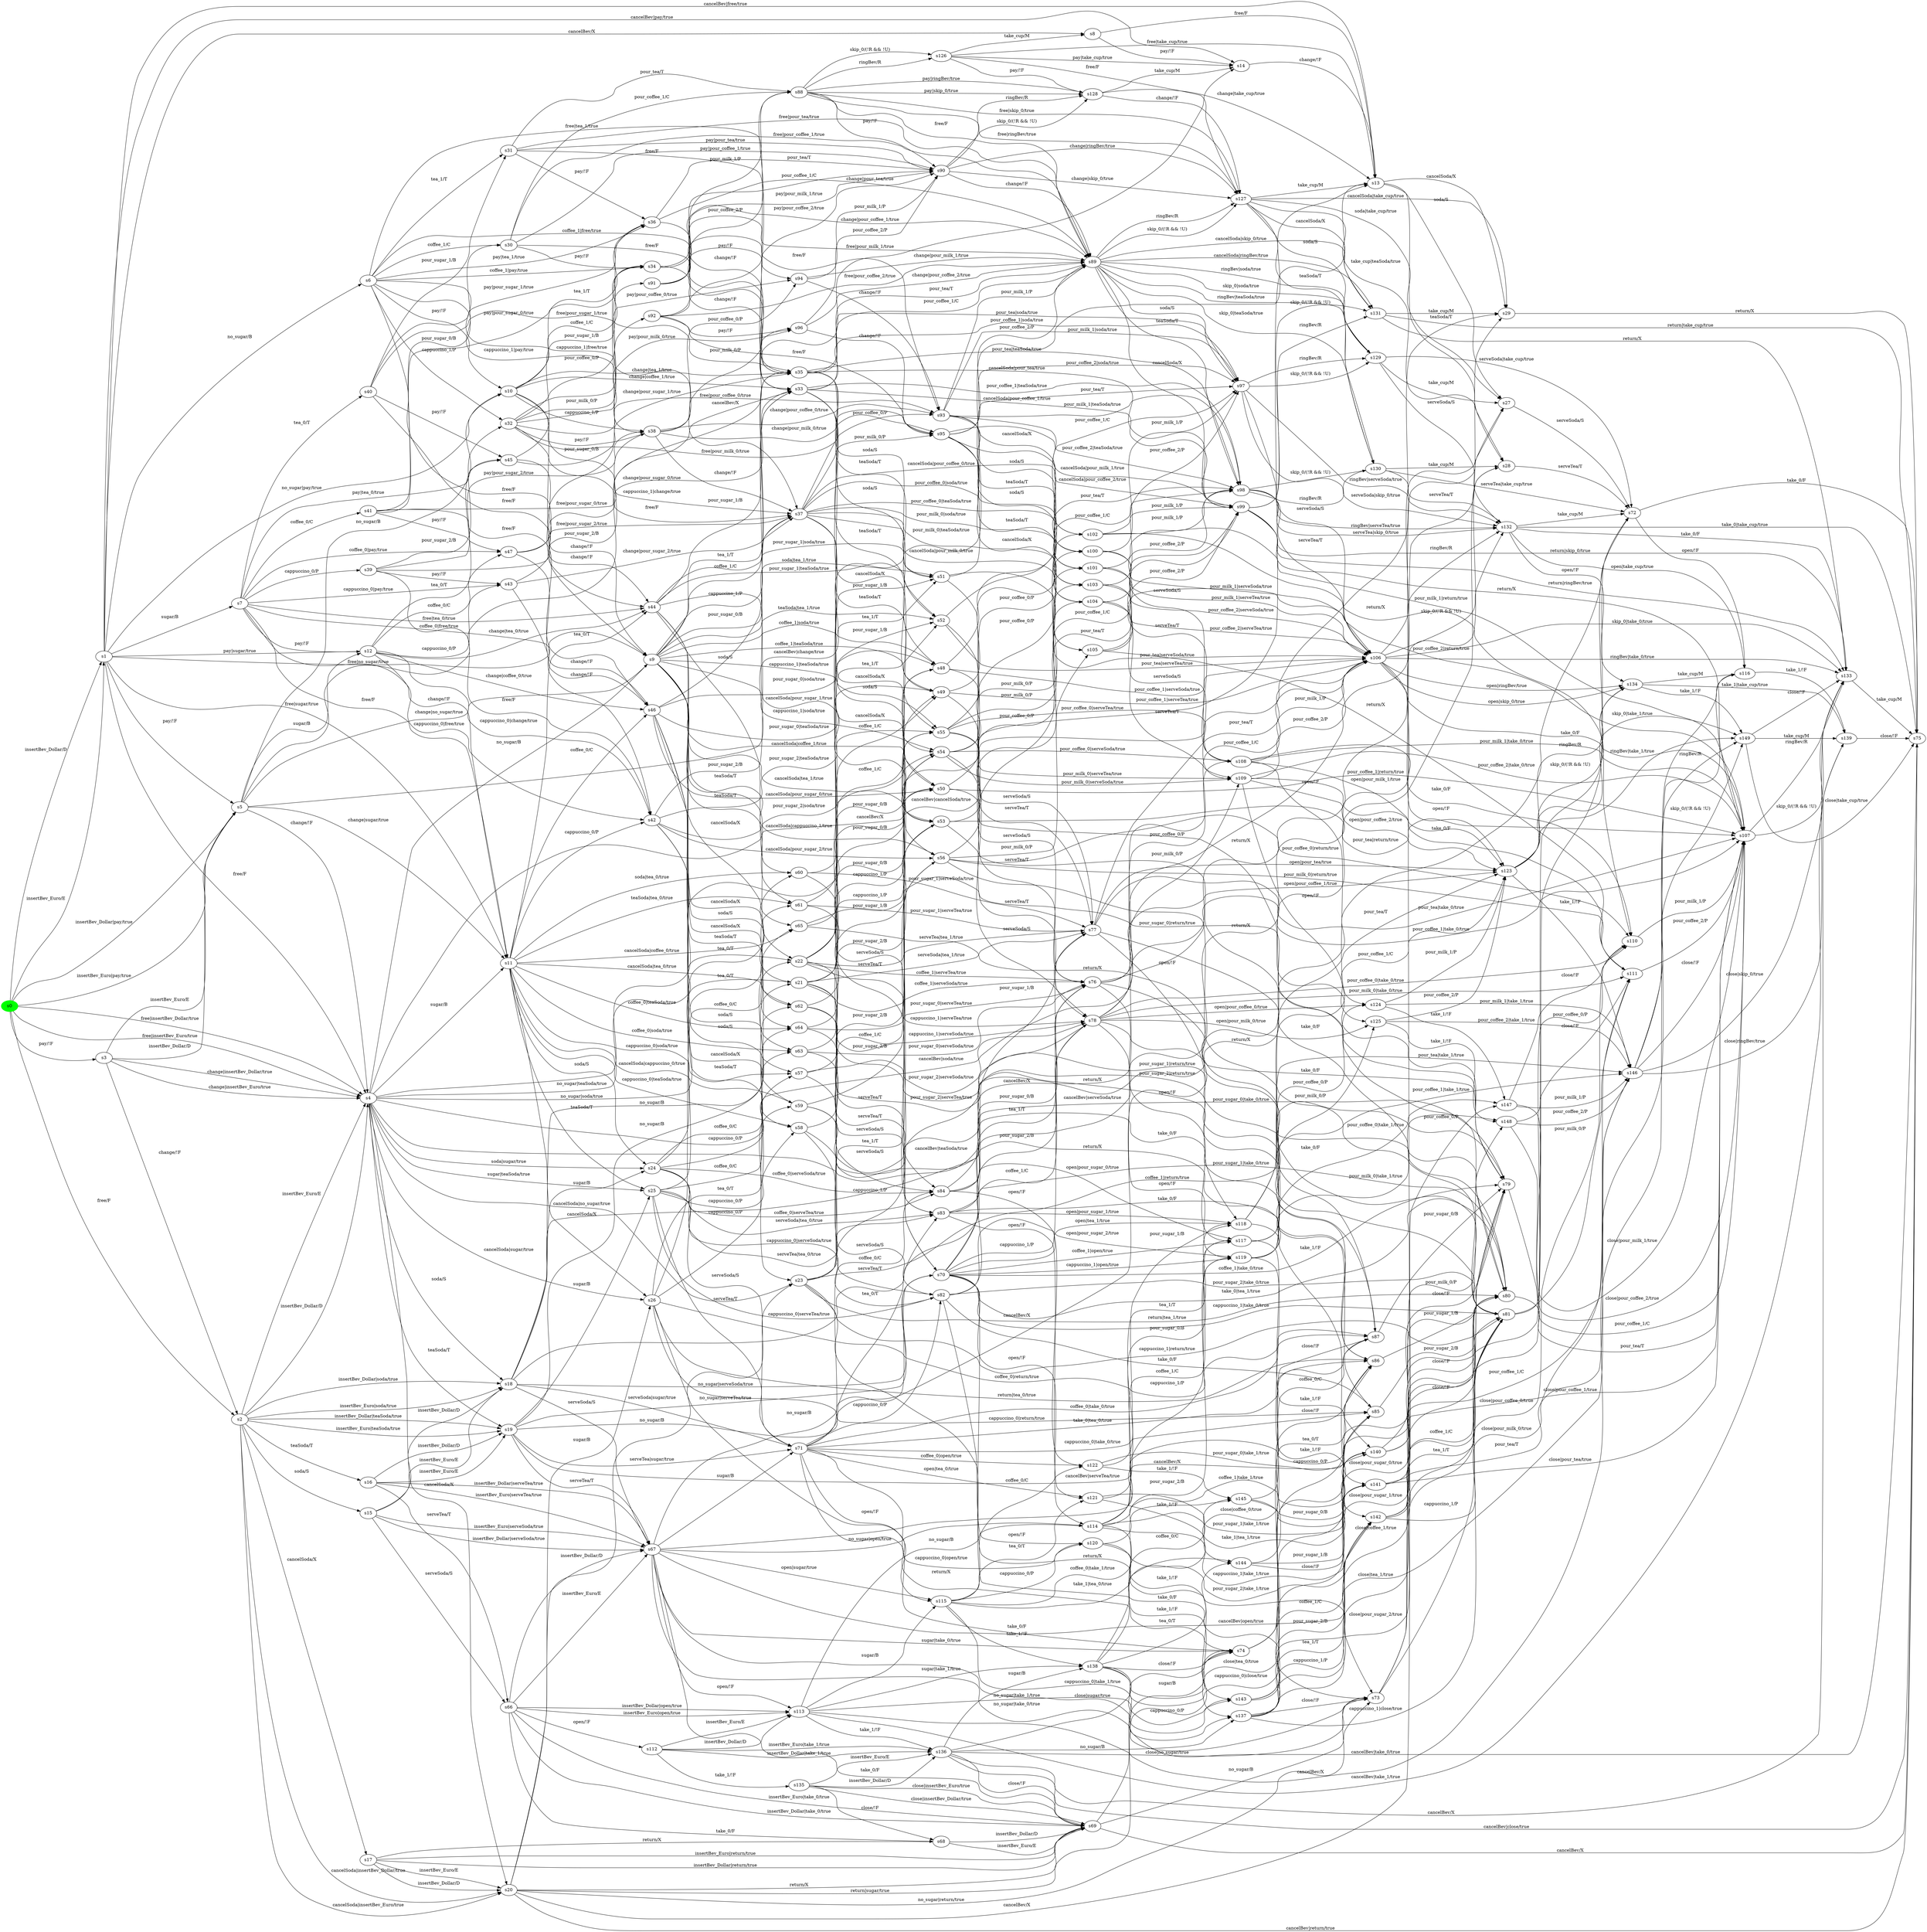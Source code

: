 digraph G {
rankdir=LR;
state0[ label = "s0", style=filled, color=green ];
state1 [ label = "s31" ];
state1 -> state2 [ label=" free/F " ];
state1 -> state3 [ label=" pay/!F " ];
state1 -> state4 [ label=" free|pour_tea/true " ];
state1 -> state5 [ label=" pay|pour_tea/true " ];
state1 -> state6 [ label=" pour_tea/T " ];
state7 [ label = "s30" ];
state7 -> state5 [ label=" pay|pour_coffee_1/true " ];
state7 -> state6 [ label=" pour_coffee_1/C " ];
state7 -> state4 [ label=" free|pour_coffee_1/true " ];
state7 -> state8 [ label=" free/F " ];
state7 -> state9 [ label=" pay/!F " ];
state8 [ label = "s33" ];
state8 -> state10 [ label=" teaSoda/T " ];
state8 -> state11 [ label=" soda/S " ];
state8 -> state12 [ label=" cancelSoda/X " ];
state8 -> state13 [ label=" pour_coffee_1|teaSoda/true " ];
state8 -> state14 [ label=" pour_coffee_1|soda/true " ];
state8 -> state15 [ label=" cancelSoda|pour_coffee_1/true " ];
state8 -> state4 [ label=" pour_coffee_1/C " ];
state16 [ label = "s32" ];
state16 -> state17 [ label=" pay|pour_coffee_0/true " ];
state16 -> state18 [ label=" pour_milk_0/P " ];
state16 -> state19 [ label=" pour_coffee_0/P " ];
state16 -> state20 [ label=" free|pour_coffee_0/true " ];
state16 -> state21 [ label=" free/F " ];
state16 -> state22 [ label=" pay/!F " ];
state16 -> state23 [ label=" pay|pour_milk_0/true " ];
state16 -> state24 [ label=" free|pour_milk_0/true " ];
state2 [ label = "s35" ];
state2 -> state25 [ label=" teaSoda/T " ];
state2 -> state26 [ label=" cancelSoda/X " ];
state2 -> state27 [ label=" soda/S " ];
state2 -> state13 [ label=" pour_tea|teaSoda/true " ];
state2 -> state14 [ label=" pour_tea|soda/true " ];
state2 -> state4 [ label=" pour_tea/T " ];
state2 -> state15 [ label=" cancelSoda|pour_tea/true " ];
state28 [ label = "s147" ];
state28 -> state29 [ label=" close|pour_milk_1/true " ];
state28 -> state30 [ label=" pour_milk_1/P " ];
state28 -> state31 [ label=" close/!F " ];
state30 [ label = "s146" ];
state30 -> state32 [ label=" close|skip_0/true " ];
state30 -> state32 [ label=" close|ringBev/true " ];
state30 -> state33 [ label=" ringBev/R " ];
state30 -> state33 [ label=" skip_0/(!R && !U) " ];
state30 -> state29 [ label=" close/!F " ];
state9 [ label = "s34" ];
state9 -> state4 [ label=" change|pour_coffee_1/true " ];
state9 -> state5 [ label=" pour_coffee_1/C " ];
state9 -> state8 [ label=" change/!F " ];
state33 [ label = "s149" ];
state33 -> state34 [ label=" close|take_cup/true " ];
state33 -> state35 [ label=" take_cup/M " ];
state33 -> state32 [ label=" close/!F " ];
state21 [ label = "s37" ];
state21 -> state36 [ label=" pour_milk_0|teaSoda/true " ];
state21 -> state37 [ label=" teaSoda/T " ];
state21 -> state38 [ label=" pour_coffee_0|soda/true " ];
state21 -> state39 [ label=" soda/S " ];
state21 -> state40 [ label=" cancelSoda|pour_coffee_0/true " ];
state21 -> state41 [ label=" pour_milk_0|soda/true " ];
state21 -> state42 [ label=" cancelSoda|pour_milk_0/true " ];
state21 -> state43 [ label=" cancelSoda/X " ];
state21 -> state44 [ label=" pour_coffee_0|teaSoda/true " ];
state21 -> state24 [ label=" pour_milk_0/P " ];
state21 -> state20 [ label=" pour_coffee_0/P " ];
state3 [ label = "s36" ];
state3 -> state4 [ label=" change|pour_tea/true " ];
state3 -> state5 [ label=" pour_tea/T " ];
state3 -> state2 [ label=" change/!F " ];
state45 [ label = "s148" ];
state45 -> state30 [ label=" pour_coffee_2/P " ];
state45 -> state46 [ label=" close/!F " ];
state45 -> state29 [ label=" close|pour_coffee_2/true " ];
state47 [ label = "s39" ];
state47 -> state48 [ label=" pay/!F " ];
state47 -> state22 [ label=" pay|pour_sugar_2/true " ];
state47 -> state16 [ label=" pour_sugar_2/B " ];
state47 -> state21 [ label=" free|pour_sugar_2/true " ];
state47 -> state49 [ label=" free/F " ];
state22 [ label = "s38" ];
state22 -> state20 [ label=" change|pour_coffee_0/true " ];
state22 -> state23 [ label=" pour_milk_0/P " ];
state22 -> state17 [ label=" pour_coffee_0/P " ];
state22 -> state24 [ label=" change|pour_milk_0/true " ];
state22 -> state21 [ label=" change/!F " ];
state0 -> state50 [ label=" pay/!F " ];
state0 -> state51 [ label=" insertBev_Dollar/D " ];
state0 -> state51 [ label=" insertBev_Euro/E " ];
state0 -> state52 [ label=" free/F " ];
state0 -> state53 [ label=" free|insertBev_Euro/true " ];
state0 -> state53 [ label=" free|insertBev_Dollar/true " ];
state0 -> state54 [ label=" insertBev_Dollar|pay/true " ];
state0 -> state54 [ label=" insertBev_Euro|pay/true " ];
state51 [ label = "s1" ];
state51 -> state55 [ label=" free|no_sugar/true " ];
state51 -> state56 [ label=" sugar/B " ];
state51 -> state57 [ label=" cancelBev|pay/true " ];
state51 -> state58 [ label=" no_sugar/B " ];
state51 -> state59 [ label=" cancelBev/X " ];
state51 -> state60 [ label=" free|sugar/true " ];
state51 -> state54 [ label=" pay/!F " ];
state51 -> state61 [ label=" pay|sugar/true " ];
state51 -> state53 [ label=" free/F " ];
state51 -> state62 [ label=" no_sugar|pay/true " ];
state51 -> state63 [ label=" cancelBev|free/true " ];
state52 [ label = "s2" ];
state52 -> state64 [ label=" insertBev_Dollar|soda/true " ];
state52 -> state64 [ label=" insertBev_Euro|soda/true " ];
state52 -> state53 [ label=" insertBev_Euro/E " ];
state52 -> state53 [ label=" insertBev_Dollar/D " ];
state52 -> state65 [ label=" teaSoda/T " ];
state52 -> state66 [ label=" insertBev_Euro|teaSoda/true " ];
state52 -> state66 [ label=" insertBev_Dollar|teaSoda/true " ];
state52 -> state67 [ label=" soda/S " ];
state52 -> state68 [ label=" cancelSoda|insertBev_Dollar/true " ];
state52 -> state68 [ label=" cancelSoda|insertBev_Euro/true " ];
state52 -> state69 [ label=" cancelSoda/X " ];
state50 [ label = "s3" ];
state50 -> state54 [ label=" insertBev_Dollar/D " ];
state50 -> state54 [ label=" insertBev_Euro/E " ];
state50 -> state53 [ label=" change|insertBev_Dollar/true " ];
state50 -> state53 [ label=" change|insertBev_Euro/true " ];
state50 -> state52 [ label=" change/!F " ];
state53 [ label = "s4" ];
state53 -> state66 [ label=" teaSoda/T " ];
state53 -> state70 [ label=" cancelBev|cancelSoda/true " ];
state53 -> state71 [ label=" no_sugar|teaSoda/true " ];
state53 -> state72 [ label=" soda|sugar/true " ];
state53 -> state64 [ label=" soda/S " ];
state53 -> state73 [ label=" cancelSoda|no_sugar/true " ];
state53 -> state60 [ label=" sugar/B " ];
state53 -> state74 [ label=" cancelSoda|sugar/true " ];
state53 -> state75 [ label=" no_sugar|soda/true " ];
state53 -> state76 [ label=" cancelBev|teaSoda/true " ];
state53 -> state77 [ label=" cancelBev|soda/true " ];
state53 -> state68 [ label=" cancelSoda/X " ];
state53 -> state55 [ label=" no_sugar/B " ];
state53 -> state63 [ label=" cancelBev/X " ];
state53 -> state78 [ label=" sugar|teaSoda/true " ];
state54 [ label = "s5" ];
state54 -> state61 [ label=" sugar/B " ];
state54 -> state62 [ label=" no_sugar/B " ];
state54 -> state53 [ label=" change/!F " ];
state54 -> state55 [ label=" change|no_sugar/true " ];
state54 -> state57 [ label=" cancelBev/X " ];
state54 -> state63 [ label=" cancelBev|change/true " ];
state54 -> state60 [ label=" change|sugar/true " ];
state58 [ label = "s6" ];
state58 -> state9 [ label=" coffee_1|pay/true " ];
state58 -> state62 [ label=" pay/!F " ];
state58 -> state1 [ label=" tea_1/T " ];
state58 -> state3 [ label=" pay|tea_1/true " ];
state58 -> state16 [ label=" cappuccino_1/P " ];
state58 -> state55 [ label=" free/F " ];
state58 -> state21 [ label=" cappuccino_1|free/true " ];
state58 -> state7 [ label=" coffee_1/C " ];
state58 -> state22 [ label=" cappuccino_1|pay/true " ];
state58 -> state2 [ label=" free|tea_1/true " ];
state58 -> state8 [ label=" coffee_1|free/true " ];
state56 [ label = "s7" ];
state56 -> state79 [ label=" coffee_0/C " ];
state56 -> state80 [ label=" free|tea_0/true " ];
state56 -> state48 [ label=" cappuccino_0|pay/true " ];
state56 -> state49 [ label=" cappuccino_0|free/true " ];
state56 -> state61 [ label=" pay/!F " ];
state56 -> state81 [ label=" coffee_0|pay/true " ];
state56 -> state60 [ label=" free/F " ];
state56 -> state82 [ label=" pay|tea_0/true " ];
state56 -> state47 [ label=" cappuccino_0/P " ];
state56 -> state83 [ label=" tea_0/T " ];
state56 -> state84 [ label=" coffee_0|free/true " ];
state59 [ label = "s8" ];
state59 -> state57 [ label=" pay/!F " ];
state59 -> state63 [ label=" free/F " ];
state55 [ label = "s9" ];
state55 -> state8 [ label=" coffee_1/C " ];
state55 -> state12 [ label=" cancelSoda|coffee_1/true " ];
state55 -> state39 [ label=" cappuccino_1|soda/true " ];
state55 -> state73 [ label=" cancelSoda/X " ];
state55 -> state71 [ label=" teaSoda/T " ];
state55 -> state27 [ label=" soda|tea_1/true " ];
state55 -> state25 [ label=" teaSoda|tea_1/true " ];
state55 -> state21 [ label=" cappuccino_1/P " ];
state55 -> state2 [ label=" tea_1/T " ];
state55 -> state75 [ label=" soda/S " ];
state55 -> state11 [ label=" coffee_1|soda/true " ];
state55 -> state26 [ label=" cancelSoda|tea_1/true " ];
state55 -> state10 [ label=" coffee_1|teaSoda/true " ];
state55 -> state43 [ label=" cancelSoda|cappuccino_1/true " ];
state55 -> state37 [ label=" cappuccino_1|teaSoda/true " ];
state85 [ label = "s143" ];
state85 -> state86 [ label=" pour_sugar_2/B " ];
state85 -> state87 [ label=" close/!F " ];
state85 -> state88 [ label=" close|pour_sugar_2/true " ];
state86 [ label = "s142" ];
state86 -> state46 [ label=" close|pour_milk_0/true " ];
state86 -> state88 [ label=" close/!F " ];
state86 -> state45 [ label=" pour_milk_0/P " ];
state86 -> state28 [ label=" pour_coffee_0/P " ];
state86 -> state31 [ label=" close|pour_coffee_0/true " ];
state89 [ label = "s145" ];
state89 -> state90 [ label=" pour_sugar_0/B " ];
state89 -> state91 [ label=" close/!F " ];
state89 -> state92 [ label=" close|pour_sugar_0/true " ];
state93 [ label = "s144" ];
state93 -> state94 [ label=" close/!F " ];
state93 -> state95 [ label=" close|pour_sugar_1/true " ];
state93 -> state96 [ label=" pour_sugar_1/B " ];
state96 [ label = "s141" ];
state96 -> state29 [ label=" close|pour_tea/true " ];
state96 -> state95 [ label=" close/!F " ];
state96 -> state30 [ label=" pour_tea/T " ];
state83 [ label = "s40" ];
state83 -> state1 [ label=" pour_sugar_1/B " ];
state83 -> state2 [ label=" free|pour_sugar_1/true " ];
state83 -> state80 [ label=" free/F " ];
state83 -> state82 [ label=" pay/!F " ];
state83 -> state3 [ label=" pay|pour_sugar_1/true " ];
state90 [ label = "s140" ];
state90 -> state92 [ label=" close/!F " ];
state90 -> state30 [ label=" pour_coffee_1/C " ];
state90 -> state29 [ label=" close|pour_coffee_1/true " ];
state49 [ label = "s42" ];
state49 -> state43 [ label=" cancelSoda|pour_sugar_2/true " ];
state49 -> state21 [ label=" pour_sugar_2/B " ];
state49 -> state97 [ label=" teaSoda/T " ];
state49 -> state98 [ label=" soda/S " ];
state49 -> state39 [ label=" pour_sugar_2|soda/true " ];
state49 -> state99 [ label=" cancelSoda/X " ];
state49 -> state37 [ label=" pour_sugar_2|teaSoda/true " ];
state79 [ label = "s41" ];
state79 -> state84 [ label=" free/F " ];
state79 -> state81 [ label=" pay/!F " ];
state79 -> state9 [ label=" pay|pour_sugar_0/true " ];
state79 -> state7 [ label=" pour_sugar_0/B " ];
state79 -> state8 [ label=" free|pour_sugar_0/true " ];
state35 [ label = "s139" ];
state35 -> state34 [ label=" close/!F " ];
state80 [ label = "s44" ];
state80 -> state25 [ label=" pour_sugar_1|teaSoda/true " ];
state80 -> state26 [ label=" cancelSoda|pour_sugar_1/true " ];
state80 -> state100 [ label=" cancelSoda/X " ];
state80 -> state2 [ label=" pour_sugar_1/B " ];
state80 -> state101 [ label=" teaSoda/T " ];
state80 -> state27 [ label=" pour_sugar_1|soda/true " ];
state80 -> state102 [ label=" soda/S " ];
state48 [ label = "s43" ];
state48 -> state21 [ label=" change|pour_sugar_2/true " ];
state48 -> state49 [ label=" change/!F " ];
state48 -> state22 [ label=" pour_sugar_2/B " ];
state103 [ label = "s136" ];
state103 -> state104 [ label=" sugar/B " ];
state103 -> state105 [ label=" no_sugar/B " ];
state103 -> state106 [ label=" close/!F " ];
state103 -> state35 [ label=" cancelBev/X " ];
state103 -> state107 [ label=" close|no_sugar/true " ];
state103 -> state108 [ label=" close|sugar/true " ];
state103 -> state34 [ label=" cancelBev|close/true " ];
state84 [ label = "s46" ];
state84 -> state12 [ label=" cancelSoda|pour_sugar_0/true " ];
state84 -> state109 [ label=" cancelSoda/X " ];
state84 -> state8 [ label=" pour_sugar_0/B " ];
state84 -> state11 [ label=" pour_sugar_0|soda/true " ];
state84 -> state10 [ label=" pour_sugar_0|teaSoda/true " ];
state84 -> state110 [ label=" teaSoda/T " ];
state84 -> state111 [ label=" soda/S " ];
state112 [ label = "s135" ];
state112 -> state103 [ label=" insertBev_Euro/E " ];
state112 -> state103 [ label=" insertBev_Dollar/D " ];
state112 -> state106 [ label=" close|insertBev_Euro/true " ];
state112 -> state106 [ label=" close|insertBev_Dollar/true " ];
state112 -> state113 [ label=" close/!F " ];
state82 [ label = "s45" ];
state82 -> state2 [ label=" change|pour_sugar_1/true " ];
state82 -> state80 [ label=" change/!F " ];
state82 -> state3 [ label=" pour_sugar_1/B " ];
state104 [ label = "s138" ];
state104 -> state89 [ label=" coffee_0/C " ];
state104 -> state108 [ label=" close/!F " ];
state104 -> state94 [ label=" close|tea_0/true " ];
state104 -> state85 [ label=" cappuccino_0/P " ];
state104 -> state87 [ label=" cappuccino_0|close/true " ];
state104 -> state91 [ label=" close|coffee_0/true " ];
state104 -> state93 [ label=" tea_0/T " ];
state11 [ label = "s48" ];
state11 -> state114 [ label=" pour_coffee_1|serveSoda/true " ];
state11 -> state14 [ label=" pour_coffee_1/C " ];
state11 -> state115 [ label=" serveSoda/S " ];
state105 [ label = "s137" ];
state105 -> state86 [ label=" cappuccino_1/P " ];
state105 -> state88 [ label=" cappuccino_1|close/true " ];
state105 -> state92 [ label=" close|coffee_1/true " ];
state105 -> state96 [ label=" tea_1/T " ];
state105 -> state90 [ label=" coffee_1/C " ];
state105 -> state107 [ label=" close/!F " ];
state105 -> state95 [ label=" close|tea_1/true " ];
state81 [ label = "s47" ];
state81 -> state8 [ label=" change|pour_sugar_0/true " ];
state81 -> state84 [ label=" change/!F " ];
state81 -> state9 [ label=" pour_sugar_0/B " ];
state10 [ label = "s49" ];
state10 -> state115 [ label=" serveTea/T " ];
state10 -> state114 [ label=" pour_coffee_1|serveTea/true " ];
state10 -> state13 [ label=" pour_coffee_1/C " ];
state27 [ label = "s51" ];
state27 -> state116 [ label=" serveSoda/S " ];
state27 -> state114 [ label=" pour_tea|serveSoda/true " ];
state27 -> state14 [ label=" pour_tea/T " ];
state12 [ label = "s50" ];
state12 -> state15 [ label=" pour_coffee_1/C " ];
state12 -> state29 [ label=" pour_coffee_1|return/true " ];
state12 -> state92 [ label=" return/X " ];
state26 [ label = "s53" ];
state26 -> state95 [ label=" return/X " ];
state26 -> state15 [ label=" pour_tea/T " ];
state26 -> state29 [ label=" pour_tea|return/true " ];
state25 [ label = "s52" ];
state25 -> state114 [ label=" pour_tea|serveTea/true " ];
state25 -> state13 [ label=" pour_tea/T " ];
state25 -> state116 [ label=" serveTea/T " ];
state37 [ label = "s55" ];
state37 -> state117 [ label=" pour_milk_0|serveTea/true " ];
state37 -> state118 [ label=" serveTea/T " ];
state37 -> state119 [ label=" pour_coffee_0|serveTea/true " ];
state37 -> state36 [ label=" pour_milk_0/P " ];
state37 -> state44 [ label=" pour_coffee_0/P " ];
state39 [ label = "s54" ];
state39 -> state119 [ label=" pour_coffee_0|serveSoda/true " ];
state39 -> state117 [ label=" pour_milk_0|serveSoda/true " ];
state39 -> state41 [ label=" pour_milk_0/P " ];
state39 -> state118 [ label=" serveSoda/S " ];
state39 -> state38 [ label=" pour_coffee_0/P " ];
state98 [ label = "s57" ];
state98 -> state39 [ label=" pour_sugar_2/B " ];
state98 -> state120 [ label=" serveSoda/S " ];
state98 -> state118 [ label=" pour_sugar_2|serveSoda/true " ];
state43 [ label = "s56" ];
state43 -> state88 [ label=" return/X " ];
state43 -> state31 [ label=" pour_coffee_0|return/true " ];
state43 -> state42 [ label=" pour_milk_0/P " ];
state43 -> state40 [ label=" pour_coffee_0/P " ];
state43 -> state46 [ label=" pour_milk_0|return/true " ];
state99 [ label = "s59" ];
state99 -> state43 [ label=" pour_sugar_2/B " ];
state99 -> state88 [ label=" pour_sugar_2|return/true " ];
state99 -> state87 [ label=" return/X " ];
state97 [ label = "s58" ];
state97 -> state118 [ label=" pour_sugar_2|serveTea/true " ];
state97 -> state37 [ label=" pour_sugar_2/B " ];
state97 -> state120 [ label=" serveTea/T " ];
state102 [ label = "s60" ];
state102 -> state121 [ label=" serveSoda/S " ];
state102 -> state27 [ label=" pour_sugar_1/B " ];
state102 -> state116 [ label=" pour_sugar_1|serveSoda/true " ];
state100 [ label = "s62" ];
state100 -> state94 [ label=" return/X " ];
state100 -> state95 [ label=" pour_sugar_1|return/true " ];
state100 -> state26 [ label=" pour_sugar_1/B " ];
state101 [ label = "s61" ];
state101 -> state121 [ label=" serveTea/T " ];
state101 -> state25 [ label=" pour_sugar_1/B " ];
state101 -> state116 [ label=" pour_sugar_1|serveTea/true " ];
state110 [ label = "s64" ];
state110 -> state10 [ label=" pour_sugar_0/B " ];
state110 -> state115 [ label=" pour_sugar_0|serveTea/true " ];
state110 -> state122 [ label=" serveTea/T " ];
state111 [ label = "s63" ];
state111 -> state115 [ label=" pour_sugar_0|serveSoda/true " ];
state111 -> state122 [ label=" serveSoda/S " ];
state111 -> state11 [ label=" pour_sugar_0/B " ];
state123 [ label = "s66" ];
state123 -> state113 [ label=" take_0/F " ];
state123 -> state124 [ label=" insertBev_Dollar|open/true " ];
state123 -> state124 [ label=" insertBev_Euro|open/true " ];
state123 -> state125 [ label=" open/!F " ];
state123 -> state106 [ label=" insertBev_Euro|take_0/true " ];
state123 -> state106 [ label=" insertBev_Dollar|take_0/true " ];
state123 -> state126 [ label=" insertBev_Euro/E " ];
state123 -> state126 [ label=" insertBev_Dollar/D " ];
state109 [ label = "s65" ];
state109 -> state92 [ label=" pour_sugar_0|return/true " ];
state109 -> state12 [ label=" pour_sugar_0/B " ];
state109 -> state91 [ label=" return/X " ];
state113 [ label = "s68" ];
state113 -> state106 [ label=" insertBev_Euro/E " ];
state113 -> state106 [ label=" insertBev_Dollar/D " ];
state126 [ label = "s67" ];
state126 -> state127 [ label=" cancelBev|open/true " ];
state126 -> state128 [ label=" cancelBev/X " ];
state126 -> state106 [ label=" take_0/F " ];
state126 -> state129 [ label=" no_sugar|open/true " ];
state126 -> state34 [ label=" cancelBev|take_0/true " ];
state126 -> state130 [ label=" sugar/B " ];
state126 -> state131 [ label=" open|sugar/true " ];
state126 -> state132 [ label=" no_sugar/B " ];
state126 -> state124 [ label=" open/!F " ];
state126 -> state108 [ label=" sugar|take_0/true " ];
state126 -> state107 [ label=" no_sugar|take_0/true " ];
state106 [ label = "s69" ];
state106 -> state34 [ label=" cancelBev/X " ];
state106 -> state108 [ label=" sugar/B " ];
state106 -> state107 [ label=" no_sugar/B " ];
state31 [ label = "s110" ];
state31 -> state29 [ label=" pour_milk_1/P " ];
state125 [ label = "s112" ];
state125 -> state112 [ label=" take_1/!F " ];
state125 -> state103 [ label=" insertBev_Euro|take_1/true " ];
state125 -> state103 [ label=" insertBev_Dollar|take_1/true " ];
state125 -> state124 [ label=" insertBev_Euro/E " ];
state125 -> state124 [ label=" insertBev_Dollar/D " ];
state46 [ label = "s111" ];
state46 -> state29 [ label=" pour_coffee_2/P " ];
state130 [ label = "s71" ];
state130 -> state133 [ label=" coffee_0|open/true " ];
state130 -> state134 [ label=" cappuccino_0|open/true " ];
state130 -> state121 [ label=" tea_0/T " ];
state130 -> state87 [ label=" cappuccino_0|take_0/true " ];
state130 -> state108 [ label=" take_0/F " ];
state130 -> state122 [ label=" coffee_0/C " ];
state130 -> state135 [ label=" open|tea_0/true " ];
state130 -> state91 [ label=" coffee_0|take_0/true " ];
state130 -> state94 [ label=" take_0|tea_0/true " ];
state130 -> state131 [ label=" open/!F " ];
state130 -> state120 [ label=" cappuccino_0/P " ];
state132 [ label = "s70" ];
state132 -> state115 [ label=" coffee_1/C " ];
state132 -> state136 [ label=" open|tea_1/true " ];
state132 -> state107 [ label=" take_0/F " ];
state132 -> state137 [ label=" cappuccino_1|open/true " ];
state132 -> state118 [ label=" cappuccino_1/P " ];
state132 -> state95 [ label=" take_0|tea_1/true " ];
state132 -> state129 [ label=" open/!F " ];
state132 -> state92 [ label=" coffee_1|take_0/true " ];
state132 -> state88 [ label=" cappuccino_1|take_0/true " ];
state132 -> state138 [ label=" coffee_1|open/true " ];
state132 -> state116 [ label=" tea_1/T " ];
state107 [ label = "s73" ];
state107 -> state95 [ label=" tea_1/T " ];
state107 -> state92 [ label=" coffee_1/C " ];
state107 -> state88 [ label=" cappuccino_1/P " ];
state128 [ label = "s72" ];
state128 -> state34 [ label=" take_0/F " ];
state128 -> state127 [ label=" open/!F " ];
state34 [ label = "s75" ];
state29 [ label = "s107" ];
state29 -> state32 [ label=" ringBev/R " ];
state29 -> state32 [ label=" skip_0/(!R && !U) " ];
state114 [ label = "s106" ];
state114 -> state29 [ label=" take_0/F " ];
state114 -> state32 [ label=" ringBev|take_0/true " ];
state114 -> state32 [ label=" skip_0|take_0/true " ];
state114 -> state139 [ label=" open|ringBev/true " ];
state114 -> state139 [ label=" open|skip_0/true " ];
state114 -> state140 [ label=" ringBev/R " ];
state114 -> state140 [ label=" skip_0/(!R && !U) " ];
state114 -> state141 [ label=" open/!F " ];
state108 [ label = "s74" ];
state108 -> state91 [ label=" coffee_0/C " ];
state108 -> state87 [ label=" cappuccino_0/P " ];
state108 -> state94 [ label=" tea_0/T " ];
state116 [ label = "s77" ];
state116 -> state29 [ label=" pour_tea|take_0/true " ];
state116 -> state136 [ label=" open/!F " ];
state116 -> state114 [ label=" pour_tea/T " ];
state116 -> state95 [ label=" take_0/F " ];
state116 -> state141 [ label=" open|pour_tea/true " ];
state117 [ label = "s109" ];
state117 -> state142 [ label=" open/!F " ];
state117 -> state141 [ label=" open|pour_coffee_2/true " ];
state117 -> state29 [ label=" pour_coffee_2|take_0/true " ];
state117 -> state46 [ label=" take_0/F " ];
state117 -> state114 [ label=" pour_coffee_2/P " ];
state115 [ label = "s76" ];
state115 -> state92 [ label=" take_0/F " ];
state115 -> state29 [ label=" pour_coffee_1|take_0/true " ];
state115 -> state141 [ label=" open|pour_coffee_1/true " ];
state115 -> state138 [ label=" open/!F " ];
state115 -> state114 [ label=" pour_coffee_1/C " ];
state119 [ label = "s108" ];
state119 -> state141 [ label=" open|pour_milk_1/true " ];
state119 -> state31 [ label=" take_0/F " ];
state119 -> state114 [ label=" pour_milk_1/P " ];
state119 -> state29 [ label=" pour_milk_1|take_0/true " ];
state119 -> state143 [ label=" open/!F " ];
state92 [ label = "s79" ];
state92 -> state29 [ label=" pour_coffee_1/C " ];
state41 [ label = "s103" ];
state41 -> state14 [ label=" pour_coffee_2/P " ];
state41 -> state117 [ label=" serveSoda/S " ];
state41 -> state114 [ label=" pour_coffee_2|serveSoda/true " ];
state40 [ label = "s102" ];
state40 -> state15 [ label=" pour_milk_1/P " ];
state40 -> state29 [ label=" pour_milk_1|return/true " ];
state40 -> state31 [ label=" return/X " ];
state118 [ label = "s78" ];
state118 -> state143 [ label=" open|pour_coffee_0/true " ];
state118 -> state46 [ label=" pour_milk_0|take_0/true " ];
state118 -> state137 [ label=" open/!F " ];
state118 -> state31 [ label=" pour_coffee_0|take_0/true " ];
state118 -> state117 [ label=" pour_milk_0/P " ];
state118 -> state119 [ label=" pour_coffee_0/P " ];
state118 -> state88 [ label=" take_0/F " ];
state118 -> state142 [ label=" open|pour_milk_0/true " ];
state42 [ label = "s105" ];
state42 -> state15 [ label=" pour_coffee_2/P " ];
state42 -> state46 [ label=" return/X " ];
state42 -> state29 [ label=" pour_coffee_2|return/true " ];
state36 [ label = "s104" ];
state36 -> state117 [ label=" serveTea/T " ];
state36 -> state114 [ label=" pour_coffee_2|serveTea/true " ];
state36 -> state13 [ label=" pour_coffee_2/P " ];
state44 [ label = "s101" ];
state44 -> state114 [ label=" pour_milk_1|serveTea/true " ];
state44 -> state13 [ label=" pour_milk_1/P " ];
state44 -> state119 [ label=" serveTea/T " ];
state95 [ label = "s80" ];
state95 -> state29 [ label=" pour_tea/T " ];
state38 [ label = "s100" ];
state38 -> state14 [ label=" pour_milk_1/P " ];
state38 -> state119 [ label=" serveSoda/S " ];
state38 -> state114 [ label=" pour_milk_1|serveSoda/true " ];
state120 [ label = "s82" ];
state120 -> state87 [ label=" take_0/F " ];
state120 -> state137 [ label=" open|pour_sugar_2/true " ];
state120 -> state134 [ label=" open/!F " ];
state120 -> state88 [ label=" pour_sugar_2|take_0/true " ];
state120 -> state118 [ label=" pour_sugar_2/B " ];
state88 [ label = "s81" ];
state88 -> state31 [ label=" pour_coffee_0/P " ];
state88 -> state46 [ label=" pour_milk_0/P " ];
state122 [ label = "s84" ];
state122 -> state138 [ label=" open|pour_sugar_0/true " ];
state122 -> state91 [ label=" take_0/F " ];
state122 -> state133 [ label=" open/!F " ];
state122 -> state115 [ label=" pour_sugar_0/B " ];
state122 -> state92 [ label=" pour_sugar_0|take_0/true " ];
state121 [ label = "s83" ];
state121 -> state116 [ label=" pour_sugar_1/B " ];
state121 -> state95 [ label=" pour_sugar_1|take_0/true " ];
state121 -> state94 [ label=" take_0/F " ];
state121 -> state136 [ label=" open|pour_sugar_1/true " ];
state121 -> state135 [ label=" open/!F " ];
state94 [ label = "s86" ];
state94 -> state95 [ label=" pour_sugar_1/B " ];
state87 [ label = "s85" ];
state87 -> state88 [ label=" pour_sugar_2/B " ];
state6 [ label = "s88" ];
state6 -> state4 [ label=" free/F " ];
state6 -> state5 [ label=" pay/!F " ];
state6 -> state144 [ label=" free|skip_0/true " ];
state6 -> state144 [ label=" free|ringBev/true " ];
state6 -> state145 [ label=" ringBev/R " ];
state6 -> state145 [ label=" skip_0/(!R && !U) " ];
state6 -> state146 [ label=" pay|ringBev/true " ];
state6 -> state146 [ label=" pay|skip_0/true " ];
state91 [ label = "s87" ];
state91 -> state92 [ label=" pour_sugar_0/B " ];
state4 [ label = "s89" ];
state4 -> state147 [ label=" cancelSoda|skip_0/true " ];
state4 -> state147 [ label=" cancelSoda|ringBev/true " ];
state4 -> state148 [ label=" ringBev|soda/true " ];
state4 -> state148 [ label=" skip_0|soda/true " ];
state4 -> state149 [ label=" skip_0|teaSoda/true " ];
state4 -> state149 [ label=" ringBev|teaSoda/true " ];
state4 -> state144 [ label=" ringBev/R " ];
state4 -> state144 [ label=" skip_0/(!R && !U) " ];
state4 -> state14 [ label=" soda/S " ];
state4 -> state15 [ label=" cancelSoda/X " ];
state4 -> state13 [ label=" teaSoda/T " ];
state140 [ label = "s132" ];
state140 -> state32 [ label=" take_0/F " ];
state140 -> state127 [ label=" open|take_cup/true " ];
state140 -> state34 [ label=" take_0|take_cup/true " ];
state140 -> state128 [ label=" take_cup/M " ];
state140 -> state139 [ label=" open/!F " ];
state147 [ label = "s131" ];
state147 -> state32 [ label=" return/X " ];
state147 -> state34 [ label=" return|take_cup/true " ];
state147 -> state70 [ label=" take_cup/M " ];
state139 [ label = "s134" ];
state139 -> state33 [ label=" take_1/!F " ];
state139 -> state127 [ label=" take_cup/M " ];
state139 -> state35 [ label=" take_1|take_cup/true " ];
state19 [ label = "s91" ];
state19 -> state4 [ label=" free|pour_milk_1/true " ];
state19 -> state5 [ label=" pay|pour_milk_1/true " ];
state19 -> state20 [ label=" free/F " ];
state19 -> state17 [ label=" pay/!F " ];
state19 -> state6 [ label=" pour_milk_1/P " ];
state32 [ label = "s133" ];
state32 -> state34 [ label=" take_cup/M " ];
state5 [ label = "s90" ];
state5 -> state146 [ label=" ringBev/R " ];
state5 -> state146 [ label=" skip_0/(!R && !U) " ];
state5 -> state144 [ label=" change|ringBev/true " ];
state5 -> state144 [ label=" change|skip_0/true " ];
state5 -> state4 [ label=" change/!F " ];
state20 [ label = "s93" ];
state20 -> state40 [ label=" cancelSoda/X " ];
state20 -> state14 [ label=" pour_milk_1|soda/true " ];
state20 -> state13 [ label=" pour_milk_1|teaSoda/true " ];
state20 -> state15 [ label=" cancelSoda|pour_milk_1/true " ];
state20 -> state44 [ label=" teaSoda/T " ];
state20 -> state38 [ label=" soda/S " ];
state20 -> state4 [ label=" pour_milk_1/P " ];
state18 [ label = "s92" ];
state18 -> state24 [ label=" free/F " ];
state18 -> state5 [ label=" pay|pour_coffee_2/true " ];
state18 -> state4 [ label=" free|pour_coffee_2/true " ];
state18 -> state6 [ label=" pour_coffee_2/P " ];
state18 -> state23 [ label=" pay/!F " ];
state149 [ label = "s130" ];
state149 -> state128 [ label=" serveTea|take_cup/true " ];
state149 -> state76 [ label=" take_cup/M " ];
state149 -> state140 [ label=" serveTea/T " ];
state24 [ label = "s95" ];
state24 -> state42 [ label=" cancelSoda/X " ];
state24 -> state13 [ label=" pour_coffee_2|teaSoda/true " ];
state24 -> state36 [ label=" teaSoda/T " ];
state24 -> state14 [ label=" pour_coffee_2|soda/true " ];
state24 -> state41 [ label=" soda/S " ];
state24 -> state4 [ label=" pour_coffee_2/P " ];
state24 -> state15 [ label=" cancelSoda|pour_coffee_2/true " ];
state17 [ label = "s94" ];
state17 -> state5 [ label=" pour_milk_1/P " ];
state17 -> state20 [ label=" change/!F " ];
state17 -> state4 [ label=" change|pour_milk_1/true " ];
state148 [ label = "s129" ];
state148 -> state77 [ label=" take_cup/M " ];
state148 -> state140 [ label=" serveSoda/S " ];
state148 -> state128 [ label=" serveSoda|take_cup/true " ];
state14 [ label = "s97" ];
state14 -> state140 [ label=" serveSoda|skip_0/true " ];
state14 -> state140 [ label=" ringBev|serveSoda/true " ];
state14 -> state148 [ label=" ringBev/R " ];
state14 -> state148 [ label=" skip_0/(!R && !U) " ];
state14 -> state114 [ label=" serveSoda/S " ];
state23 [ label = "s96" ];
state23 -> state5 [ label=" pour_coffee_2/P " ];
state23 -> state4 [ label=" change|pour_coffee_2/true " ];
state23 -> state24 [ label=" change/!F " ];
state146 [ label = "s128" ];
state146 -> state57 [ label=" take_cup/M " ];
state146 -> state63 [ label=" change|take_cup/true " ];
state146 -> state144 [ label=" change/!F " ];
state15 [ label = "s99" ];
state15 -> state29 [ label=" return/X " ];
state15 -> state147 [ label=" skip_0/(!R && !U) " ];
state15 -> state147 [ label=" ringBev/R " ];
state15 -> state32 [ label=" return|skip_0/true " ];
state15 -> state32 [ label=" return|ringBev/true " ];
state60 [ label = "s11" ];
state60 -> state72 [ label=" soda/S " ];
state60 -> state97 [ label=" cappuccino_0|teaSoda/true " ];
state60 -> state100 [ label=" cancelSoda|tea_0/true " ];
state60 -> state80 [ label=" tea_0/T " ];
state60 -> state84 [ label=" coffee_0/C " ];
state60 -> state74 [ label=" cancelSoda/X " ];
state60 -> state78 [ label=" teaSoda/T " ];
state60 -> state111 [ label=" coffee_0|soda/true " ];
state60 -> state49 [ label=" cappuccino_0/P " ];
state60 -> state101 [ label=" teaSoda|tea_0/true " ];
state60 -> state102 [ label=" soda|tea_0/true " ];
state60 -> state109 [ label=" cancelSoda|coffee_0/true " ];
state60 -> state98 [ label=" cappuccino_0|soda/true " ];
state60 -> state110 [ label=" coffee_0|teaSoda/true " ];
state60 -> state99 [ label=" cancelSoda|cappuccino_0/true " ];
state62 [ label = "s10" ];
state62 -> state8 [ label=" change|coffee_1/true " ];
state62 -> state22 [ label=" cappuccino_1/P " ];
state62 -> state21 [ label=" cappuccino_1|change/true " ];
state62 -> state2 [ label=" change|tea_1/true " ];
state62 -> state55 [ label=" change/!F " ];
state62 -> state3 [ label=" tea_1/T " ];
state62 -> state9 [ label=" coffee_1/C " ];
state13 [ label = "s98" ];
state13 -> state140 [ label=" ringBev|serveTea/true " ];
state13 -> state140 [ label=" serveTea|skip_0/true " ];
state13 -> state114 [ label=" serveTea/T " ];
state13 -> state149 [ label=" ringBev/R " ];
state13 -> state149 [ label=" skip_0/(!R && !U) " ];
state63 [ label = "s13" ];
state63 -> state77 [ label=" soda/S " ];
state63 -> state76 [ label=" teaSoda/T " ];
state63 -> state70 [ label=" cancelSoda/X " ];
state142 [ label = "s125" ];
state142 -> state45 [ label=" take_1/!F " ];
state142 -> state30 [ label=" pour_coffee_2|take_1/true " ];
state142 -> state141 [ label=" pour_coffee_2/P " ];
state61 [ label = "s12" ];
state61 -> state84 [ label=" change|coffee_0/true " ];
state61 -> state48 [ label=" cappuccino_0/P " ];
state61 -> state80 [ label=" change|tea_0/true " ];
state61 -> state60 [ label=" change/!F " ];
state61 -> state82 [ label=" tea_0/T " ];
state61 -> state81 [ label=" coffee_0/C " ];
state61 -> state49 [ label=" cappuccino_0|change/true " ];
state143 [ label = "s124" ];
state143 -> state28 [ label=" take_1/!F " ];
state143 -> state30 [ label=" pour_milk_1|take_1/true " ];
state143 -> state141 [ label=" pour_milk_1/P " ];
state144 [ label = "s127" ];
state144 -> state149 [ label=" teaSoda/T " ];
state144 -> state76 [ label=" take_cup|teaSoda/true " ];
state144 -> state148 [ label=" soda/S " ];
state144 -> state147 [ label=" cancelSoda/X " ];
state144 -> state77 [ label=" soda|take_cup/true " ];
state144 -> state70 [ label=" cancelSoda|take_cup/true " ];
state144 -> state63 [ label=" take_cup/M " ];
state67 [ label = "s15" ];
state67 -> state64 [ label=" insertBev_Dollar/D " ];
state67 -> state64 [ label=" insertBev_Euro/E " ];
state67 -> state126 [ label=" insertBev_Euro|serveSoda/true " ];
state67 -> state126 [ label=" insertBev_Dollar|serveSoda/true " ];
state67 -> state123 [ label=" serveSoda/S " ];
state57 [ label = "s14" ];
state57 -> state63 [ label=" change/!F " ];
state145 [ label = "s126" ];
state145 -> state57 [ label=" pay|take_cup/true " ];
state145 -> state63 [ label=" free|take_cup/true " ];
state145 -> state59 [ label=" take_cup/M " ];
state145 -> state146 [ label=" pay/!F " ];
state145 -> state144 [ label=" free/F " ];
state69 [ label = "s17" ];
state69 -> state106 [ label=" insertBev_Euro|return/true " ];
state69 -> state106 [ label=" insertBev_Dollar|return/true " ];
state69 -> state68 [ label=" insertBev_Euro/E " ];
state69 -> state68 [ label=" insertBev_Dollar/D " ];
state69 -> state113 [ label=" return/X " ];
state65 [ label = "s16" ];
state65 -> state126 [ label=" insertBev_Dollar|serveTea/true " ];
state65 -> state126 [ label=" insertBev_Euro|serveTea/true " ];
state65 -> state66 [ label=" insertBev_Dollar/D " ];
state65 -> state66 [ label=" insertBev_Euro/E " ];
state65 -> state123 [ label=" serveTea/T " ];
state66 [ label = "s19" ];
state66 -> state128 [ label=" cancelBev|serveTea/true " ];
state66 -> state126 [ label=" serveTea/T " ];
state66 -> state76 [ label=" cancelBev/X " ];
state66 -> state71 [ label=" no_sugar/B " ];
state66 -> state132 [ label=" no_sugar|serveTea/true " ];
state66 -> state78 [ label=" sugar/B " ];
state66 -> state130 [ label=" serveTea|sugar/true " ];
state64 [ label = "s18" ];
state64 -> state72 [ label=" sugar/B " ];
state64 -> state132 [ label=" no_sugar|serveSoda/true " ];
state64 -> state128 [ label=" cancelBev|serveSoda/true " ];
state64 -> state77 [ label=" cancelBev/X " ];
state64 -> state126 [ label=" serveSoda/S " ];
state64 -> state75 [ label=" no_sugar/B " ];
state64 -> state130 [ label=" serveSoda|sugar/true " ];
state135 [ label = "s121" ];
state135 -> state96 [ label=" pour_sugar_1|take_1/true " ];
state135 -> state93 [ label=" take_1/!F " ];
state135 -> state136 [ label=" pour_sugar_1/B " ];
state134 [ label = "s120" ];
state134 -> state85 [ label=" take_1/!F " ];
state134 -> state137 [ label=" pour_sugar_2/B " ];
state134 -> state86 [ label=" pour_sugar_2|take_1/true " ];
state141 [ label = "s123" ];
state141 -> state33 [ label=" skip_0|take_1/true " ];
state141 -> state33 [ label=" ringBev|take_1/true " ];
state141 -> state139 [ label=" skip_0/(!R && !U) " ];
state141 -> state139 [ label=" ringBev/R " ];
state141 -> state30 [ label=" take_1/!F " ];
state133 [ label = "s122" ];
state133 -> state89 [ label=" take_1/!F " ];
state133 -> state138 [ label=" pour_sugar_0/B " ];
state133 -> state90 [ label=" pour_sugar_0|take_1/true " ];
state136 [ label = "s118" ];
state136 -> state96 [ label=" take_1/!F " ];
state136 -> state30 [ label=" pour_tea|take_1/true " ];
state136 -> state141 [ label=" pour_tea/T " ];
state68 [ label = "s20" ];
state68 -> state107 [ label=" no_sugar|return/true " ];
state68 -> state108 [ label=" return|sugar/true " ];
state68 -> state106 [ label=" return/X " ];
state68 -> state34 [ label=" cancelBev|return/true " ];
state68 -> state70 [ label=" cancelBev/X " ];
state68 -> state74 [ label=" sugar/B " ];
state68 -> state73 [ label=" no_sugar/B " ];
state138 [ label = "s117" ];
state138 -> state30 [ label=" pour_coffee_1|take_1/true " ];
state138 -> state90 [ label=" take_1/!F " ];
state138 -> state141 [ label=" pour_coffee_1/C " ];
state71 [ label = "s22" ];
state71 -> state116 [ label=" serveTea|tea_1/true " ];
state71 -> state118 [ label=" cappuccino_1|serveTea/true " ];
state71 -> state37 [ label=" cappuccino_1/P " ];
state71 -> state115 [ label=" coffee_1|serveTea/true " ];
state71 -> state132 [ label=" serveTea/T " ];
state71 -> state25 [ label=" tea_1/T " ];
state71 -> state10 [ label=" coffee_1/C " ];
state75 [ label = "s21" ];
state75 -> state27 [ label=" tea_1/T " ];
state75 -> state11 [ label=" coffee_1/C " ];
state75 -> state118 [ label=" cappuccino_1|serveSoda/true " ];
state75 -> state132 [ label=" serveSoda/S " ];
state75 -> state115 [ label=" coffee_1|serveSoda/true " ];
state75 -> state116 [ label=" serveSoda|tea_1/true " ];
state75 -> state39 [ label=" cappuccino_1/P " ];
state137 [ label = "s119" ];
state137 -> state86 [ label=" take_1/!F " ];
state137 -> state45 [ label=" pour_milk_0|take_1/true " ];
state137 -> state28 [ label=" pour_coffee_0|take_1/true " ];
state137 -> state143 [ label=" pour_coffee_0/P " ];
state137 -> state142 [ label=" pour_milk_0/P " ];
state72 [ label = "s24" ];
state72 -> state130 [ label=" serveSoda/S " ];
state72 -> state121 [ label=" serveSoda|tea_0/true " ];
state72 -> state98 [ label=" cappuccino_0/P " ];
state72 -> state122 [ label=" coffee_0|serveSoda/true " ];
state72 -> state102 [ label=" tea_0/T " ];
state72 -> state120 [ label=" cappuccino_0|serveSoda/true " ];
state72 -> state111 [ label=" coffee_0/C " ];
state129 [ label = "s114" ];
state129 -> state105 [ label=" take_1/!F " ];
state129 -> state137 [ label=" cappuccino_1/P " ];
state129 -> state86 [ label=" cappuccino_1|take_1/true " ];
state129 -> state96 [ label=" take_1|tea_1/true " ];
state129 -> state136 [ label=" tea_1/T " ];
state129 -> state90 [ label=" coffee_1|take_1/true " ];
state129 -> state138 [ label=" coffee_1/C " ];
state73 [ label = "s23" ];
state73 -> state26 [ label=" tea_1/T " ];
state73 -> state92 [ label=" coffee_1|return/true " ];
state73 -> state107 [ label=" return/X " ];
state73 -> state12 [ label=" coffee_1/C " ];
state73 -> state95 [ label=" return|tea_1/true " ];
state73 -> state88 [ label=" cappuccino_1|return/true " ];
state73 -> state43 [ label=" cappuccino_1/P " ];
state124 [ label = "s113" ];
state124 -> state127 [ label=" cancelBev/X " ];
state124 -> state35 [ label=" cancelBev|take_1/true " ];
state124 -> state129 [ label=" no_sugar/B " ];
state124 -> state131 [ label=" sugar/B " ];
state124 -> state103 [ label=" take_1/!F " ];
state124 -> state104 [ label=" sugar|take_1/true " ];
state124 -> state105 [ label=" no_sugar|take_1/true " ];
state127 [ label = "s116" ];
state127 -> state35 [ label=" take_1/!F " ];
state74 [ label = "s26" ];
state74 -> state108 [ label=" return/X " ];
state74 -> state99 [ label=" cappuccino_0/P " ];
state74 -> state94 [ label=" return|tea_0/true " ];
state74 -> state87 [ label=" cappuccino_0|return/true " ];
state74 -> state91 [ label=" coffee_0|return/true " ];
state74 -> state100 [ label=" tea_0/T " ];
state74 -> state109 [ label=" coffee_0/C " ];
state131 [ label = "s115" ];
state131 -> state135 [ label=" tea_0/T " ];
state131 -> state85 [ label=" cappuccino_0|take_1/true " ];
state131 -> state133 [ label=" coffee_0/C " ];
state131 -> state104 [ label=" take_1/!F " ];
state131 -> state134 [ label=" cappuccino_0/P " ];
state131 -> state93 [ label=" take_1|tea_0/true " ];
state131 -> state89 [ label=" coffee_0|take_1/true " ];
state78 [ label = "s25" ];
state78 -> state101 [ label=" tea_0/T " ];
state78 -> state130 [ label=" serveTea/T " ];
state78 -> state120 [ label=" cappuccino_0|serveTea/true " ];
state78 -> state110 [ label=" coffee_0/C " ];
state78 -> state122 [ label=" coffee_0|serveTea/true " ];
state78 -> state121 [ label=" serveTea|tea_0/true " ];
state78 -> state97 [ label=" cappuccino_0/P " ];
state76 [ label = "s28" ];
state76 -> state128 [ label=" serveTea/T " ];
state77 [ label = "s27" ];
state77 -> state128 [ label=" serveSoda/S " ];
state70 [ label = "s29" ];
state70 -> state34 [ label=" return/X " ];
}
